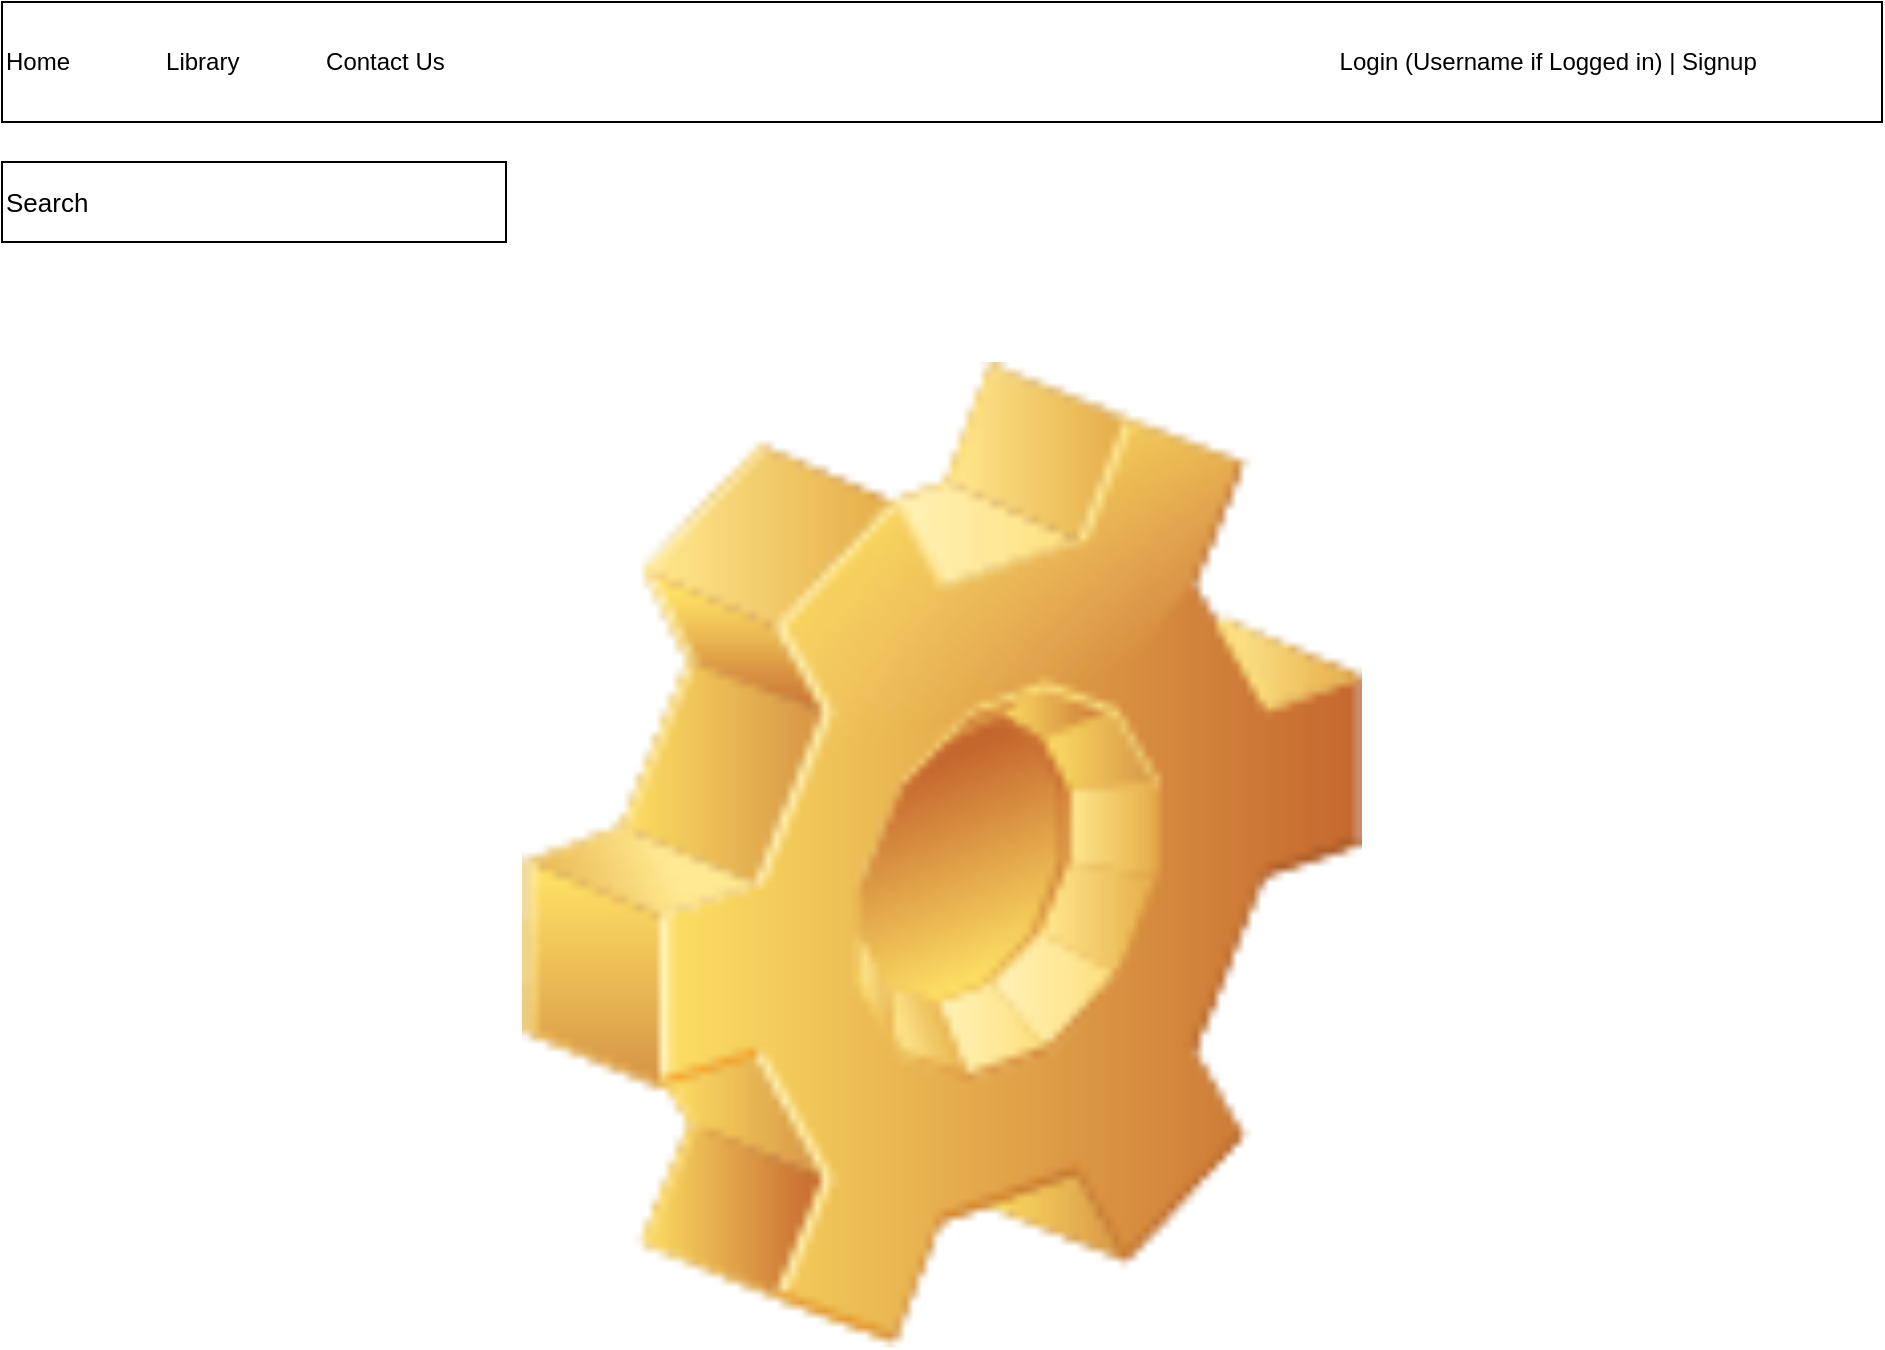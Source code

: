 <mxfile>
    <diagram id="WmTgFoUp7qAfaRWp4kkh" name="Homepage">
        <mxGraphModel dx="1034" dy="1353" grid="1" gridSize="10" guides="1" tooltips="1" connect="1" arrows="1" fold="1" page="1" pageScale="1" pageWidth="1100" pageHeight="850" math="0" shadow="0">
            <root>
                <mxCell id="0"/>
                <mxCell id="1" parent="0"/>
                <mxCell id="Cb-cyOfJFcfhJ2zRgTBf-8" value="" style="shape=image;html=1;verticalLabelPosition=bottom;verticalAlign=top;imageAspect=1;aspect=fixed;image=img/clipart/Gear_128x128.png;fontSize=13;" vertex="1" parent="1">
                    <mxGeometry x="338" y="220" width="420" height="492.69" as="geometry"/>
                </mxCell>
                <mxCell id="2" value="Home&lt;span style=&quot;white-space: pre&quot;&gt;&#9;&lt;/span&gt;&lt;span style=&quot;white-space: pre&quot;&gt;&#9;&lt;/span&gt;Library&lt;span style=&quot;white-space: pre&quot;&gt;&#9;&lt;/span&gt;&lt;span style=&quot;white-space: pre&quot;&gt;&#9;&lt;/span&gt;Contact Us&lt;span style=&quot;white-space: pre&quot;&gt;&#9;&lt;/span&gt;&lt;span style=&quot;white-space: pre&quot;&gt;&#9;&lt;span style=&quot;white-space: pre&quot;&gt;&#9;&lt;/span&gt;&lt;span style=&quot;white-space: pre&quot;&gt;&#9;&lt;/span&gt;&lt;span style=&quot;white-space: pre&quot;&gt;&#9;&lt;/span&gt;&lt;span style=&quot;white-space: pre&quot;&gt;&#9;&lt;/span&gt;&lt;span style=&quot;white-space: pre&quot;&gt;&#9;&lt;/span&gt;&lt;span style=&quot;white-space: pre&quot;&gt;&#9;&lt;/span&gt;&lt;span style=&quot;white-space: pre&quot;&gt;&#9;&lt;/span&gt;&lt;span style=&quot;white-space: pre&quot;&gt;&#9;&lt;/span&gt;&lt;span style=&quot;white-space: pre&quot;&gt;&#9;&lt;/span&gt;&lt;span style=&quot;white-space: pre&quot;&gt;&#9;&lt;/span&gt;&lt;span style=&quot;white-space: pre&quot;&gt;&#9;&lt;/span&gt;&lt;span style=&quot;white-space: pre&quot;&gt;&#9;&lt;/span&gt;&lt;span style=&quot;white-space: pre&quot;&gt;&#9;&lt;/span&gt;&lt;span style=&quot;white-space: pre&quot;&gt;&#9;&lt;/span&gt;&lt;span style=&quot;white-space: pre&quot;&gt;&#9;&lt;/span&gt;L&lt;/span&gt;ogin (Username if Logged in) | Signup" style="rounded=0;whiteSpace=wrap;html=1;align=left;" vertex="1" parent="1">
                    <mxGeometry x="78" y="40" width="940" height="60" as="geometry"/>
                </mxCell>
                <mxCell id="Cb-cyOfJFcfhJ2zRgTBf-9" value="Search" style="rounded=0;whiteSpace=wrap;html=1;fontSize=13;align=left;" vertex="1" parent="1">
                    <mxGeometry x="78" y="120" width="252" height="40" as="geometry"/>
                </mxCell>
            </root>
        </mxGraphModel>
    </diagram>
    <diagram id="BZBxFSYjPAKQxk8nNFtD" name="Library">
        <mxGraphModel dx="1352" dy="1769" grid="1" gridSize="10" guides="1" tooltips="1" connect="1" arrows="1" fold="1" page="1" pageScale="1" pageWidth="1100" pageHeight="850" math="0" shadow="0">
            <root>
                <mxCell id="FzjsS9wOtjrFok200E7d-0"/>
                <mxCell id="FzjsS9wOtjrFok200E7d-1" parent="FzjsS9wOtjrFok200E7d-0"/>
                <mxCell id="FzjsS9wOtjrFok200E7d-2" value="Library" style="text;html=1;strokeColor=none;fillColor=none;align=center;verticalAlign=middle;whiteSpace=wrap;rounded=0;fontSize=40;" vertex="1" parent="FzjsS9wOtjrFok200E7d-1">
                    <mxGeometry x="70" y="30" width="930" height="30" as="geometry"/>
                </mxCell>
                <mxCell id="FzjsS9wOtjrFok200E7d-4" value="Search Bar&lt;br&gt;&lt;br&gt;Advanced Search" style="rounded=0;whiteSpace=wrap;html=1;" vertex="1" parent="FzjsS9wOtjrFok200E7d-1">
                    <mxGeometry x="250" y="74" width="570" height="70" as="geometry"/>
                </mxCell>
                <mxCell id="LdtRJ22ps5Rk2ihJhryB-0" value="&lt;font style=&quot;font-size: 36px&quot;&gt;Results&lt;/font&gt;" style="whiteSpace=wrap;html=1;aspect=fixed;align=center;horizontal=1;labelPosition=center;verticalLabelPosition=top;verticalAlign=bottom;" vertex="1" parent="FzjsS9wOtjrFok200E7d-1">
                    <mxGeometry x="250" y="195" width="570" height="570" as="geometry"/>
                </mxCell>
                <mxCell id="4ty_6kCiVubnt9bN1tZC-1" value="" style="rounded=0;whiteSpace=wrap;html=1;fontSize=36;" vertex="1" parent="FzjsS9wOtjrFok200E7d-1">
                    <mxGeometry x="300" y="260" width="440" height="120" as="geometry"/>
                </mxCell>
                <mxCell id="LdtRJ22ps5Rk2ihJhryB-1" value="Book Link 1" style="text;strokeColor=none;fillColor=none;align=left;verticalAlign=middle;spacingLeft=4;spacingRight=4;overflow=hidden;points=[[0,0.5],[1,0.5]];portConstraint=eastwest;rotatable=0;fontSize=36;" vertex="1" parent="FzjsS9wOtjrFok200E7d-1">
                    <mxGeometry x="300" y="260" width="210" height="60" as="geometry"/>
                </mxCell>
                <mxCell id="-wOU6wTaVR_2ZbnvfJ7c-0" value="" style="rounded=0;whiteSpace=wrap;html=1;fontSize=36;" vertex="1" parent="FzjsS9wOtjrFok200E7d-1">
                    <mxGeometry x="300" y="420" width="440" height="120" as="geometry"/>
                </mxCell>
                <mxCell id="LdtRJ22ps5Rk2ihJhryB-2" value="Book Link 2" style="text;strokeColor=none;fillColor=none;align=left;verticalAlign=middle;spacingLeft=4;spacingRight=4;overflow=hidden;points=[[0,0.5],[1,0.5]];portConstraint=eastwest;rotatable=0;fontSize=36;" vertex="1" parent="FzjsS9wOtjrFok200E7d-1">
                    <mxGeometry x="300" y="420" width="210" height="60" as="geometry"/>
                </mxCell>
                <mxCell id="-wOU6wTaVR_2ZbnvfJ7c-1" value="" style="rounded=0;whiteSpace=wrap;html=1;fontSize=36;" vertex="1" parent="FzjsS9wOtjrFok200E7d-1">
                    <mxGeometry x="300" y="570" width="440" height="120" as="geometry"/>
                </mxCell>
                <mxCell id="LdtRJ22ps5Rk2ihJhryB-3" value="Book Link 3" style="text;strokeColor=none;fillColor=none;align=left;verticalAlign=middle;spacingLeft=4;spacingRight=4;overflow=hidden;points=[[0,0.5],[1,0.5]];portConstraint=eastwest;rotatable=0;fontSize=36;" vertex="1" parent="FzjsS9wOtjrFok200E7d-1">
                    <mxGeometry x="300" y="570" width="210" height="60" as="geometry"/>
                </mxCell>
                <mxCell id="-wOU6wTaVR_2ZbnvfJ7c-2" value="&lt;h1 style=&quot;font-size: 13px&quot;&gt;Get Route&lt;/h1&gt;&lt;div&gt;Get to display search results&lt;/div&gt;&lt;div&gt;&lt;br&gt;&lt;/div&gt;&lt;div&gt;Results are Linkable&lt;/div&gt;&lt;div&gt;&lt;span style=&quot;white-space: pre&quot;&gt;&#9;&lt;/span&gt;Renders to own book &lt;span style=&quot;white-space: pre&quot;&gt;&#9;&lt;/span&gt;page&lt;br&gt;&lt;/div&gt;" style="text;html=1;strokeColor=none;fillColor=none;spacing=5;spacingTop=-20;whiteSpace=wrap;overflow=hidden;rounded=0;fontSize=13;" vertex="1" parent="FzjsS9wOtjrFok200E7d-1">
                    <mxGeometry x="880" y="195" width="190" height="120" as="geometry"/>
                </mxCell>
            </root>
        </mxGraphModel>
    </diagram>
    <diagram id="tKnISiqLFTTlk71kXn4B" name="Book Information">
        <mxGraphModel dx="733" dy="958" grid="1" gridSize="10" guides="1" tooltips="1" connect="1" arrows="1" fold="1" page="1" pageScale="1" pageWidth="1100" pageHeight="850" math="0" shadow="0">
            <root>
                <mxCell id="0jnTt7foeNBAJdi-NBAz-0"/>
                <mxCell id="0jnTt7foeNBAJdi-NBAz-1" parent="0jnTt7foeNBAJdi-NBAz-0"/>
                <mxCell id="0jnTt7foeNBAJdi-NBAz-2" value="Book Information" style="text;strokeColor=none;fillColor=none;html=1;fontSize=24;fontStyle=1;verticalAlign=middle;align=center;" vertex="1" parent="0jnTt7foeNBAJdi-NBAz-1">
                    <mxGeometry x="500" y="50" width="100" height="40" as="geometry"/>
                </mxCell>
                <mxCell id="doPDYhhbyZ0pPeEzBOpt-0" value="&lt;span style=&quot;color: rgb(240 , 240 , 240) ; font-style: normal ; font-weight: 400 ; letter-spacing: normal ; text-align: left ; text-indent: 0px ; text-transform: none ; word-spacing: 0px ; font-family: &amp;#34;helvetica&amp;#34; ; font-size: 12px ; background-color: rgb(42 , 42 , 42) ; display: inline ; float: none&quot;&gt;&amp;nbsp;&amp;nbsp;&amp;nbsp;&amp;nbsp;&amp;nbsp;&amp;nbsp;&amp;nbsp;&amp;nbsp;Checked In (true/false)&lt;/span&gt;&lt;br style=&quot;color: rgb(240 , 240 , 240) ; font-style: normal ; font-weight: 400 ; letter-spacing: normal ; text-align: left ; text-indent: 0px ; text-transform: none ; word-spacing: 0px ; padding: 0px ; margin: 0px ; font-family: &amp;#34;helvetica&amp;#34; ; font-size: 12px ; background-color: rgb(42 , 42 , 42)&quot;&gt;&lt;span style=&quot;color: rgb(240 , 240 , 240) ; font-style: normal ; font-weight: 400 ; letter-spacing: normal ; text-align: left ; text-indent: 0px ; text-transform: none ; word-spacing: 0px ; font-family: &amp;#34;helvetica&amp;#34; ; font-size: 12px ; background-color: rgb(42 , 42 , 42) ; display: inline ; float: none&quot;&gt;&amp;nbsp;&amp;nbsp;&amp;nbsp;&amp;nbsp;&amp;nbsp;&amp;nbsp;&amp;nbsp;&amp;nbsp;Title&lt;/span&gt;&lt;br style=&quot;color: rgb(240 , 240 , 240) ; font-style: normal ; font-weight: 400 ; letter-spacing: normal ; text-align: left ; text-indent: 0px ; text-transform: none ; word-spacing: 0px ; padding: 0px ; margin: 0px ; font-family: &amp;#34;helvetica&amp;#34; ; font-size: 12px ; background-color: rgb(42 , 42 , 42)&quot;&gt;&lt;span style=&quot;color: rgb(240 , 240 , 240) ; font-style: normal ; font-weight: 400 ; letter-spacing: normal ; text-align: left ; text-indent: 0px ; text-transform: none ; word-spacing: 0px ; font-family: &amp;#34;helvetica&amp;#34; ; font-size: 12px ; background-color: rgb(42 , 42 , 42) ; display: inline ; float: none&quot;&gt;&amp;nbsp;&amp;nbsp;&amp;nbsp;&amp;nbsp;&amp;nbsp;&amp;nbsp;&amp;nbsp;&amp;nbsp;Author&lt;/span&gt;&lt;br style=&quot;color: rgb(240 , 240 , 240) ; font-style: normal ; font-weight: 400 ; letter-spacing: normal ; text-align: left ; text-indent: 0px ; text-transform: none ; word-spacing: 0px ; padding: 0px ; margin: 0px ; font-family: &amp;#34;helvetica&amp;#34; ; font-size: 12px ; background-color: rgb(42 , 42 , 42)&quot;&gt;&lt;span style=&quot;color: rgb(240 , 240 , 240) ; font-style: normal ; font-weight: 400 ; letter-spacing: normal ; text-align: left ; text-indent: 0px ; text-transform: none ; word-spacing: 0px ; font-family: &amp;#34;helvetica&amp;#34; ; font-size: 12px ; background-color: rgb(42 , 42 , 42) ; display: inline ; float: none&quot;&gt;&amp;nbsp;&amp;nbsp;&amp;nbsp;&amp;nbsp;&amp;nbsp;&amp;nbsp;&amp;nbsp;&amp;nbsp;Genre&lt;/span&gt;&lt;br style=&quot;color: rgb(240 , 240 , 240) ; font-style: normal ; font-weight: 400 ; letter-spacing: normal ; text-align: left ; text-indent: 0px ; text-transform: none ; word-spacing: 0px ; padding: 0px ; margin: 0px ; font-family: &amp;#34;helvetica&amp;#34; ; font-size: 12px ; background-color: rgb(42 , 42 , 42)&quot;&gt;&lt;span style=&quot;color: rgb(240 , 240 , 240) ; font-style: normal ; font-weight: 400 ; letter-spacing: normal ; text-align: left ; text-indent: 0px ; text-transform: none ; word-spacing: 0px ; font-family: &amp;#34;helvetica&amp;#34; ; font-size: 12px ; background-color: rgb(42 , 42 , 42) ; display: inline ; float: none&quot;&gt;&amp;nbsp;&amp;nbsp;&amp;nbsp;&amp;nbsp;&amp;nbsp;&amp;nbsp;&amp;nbsp;&amp;nbsp;Audilbe&lt;br&gt;&lt;span&gt;&#9;&lt;/span&gt;&lt;span style=&quot;white-space: pre&quot;&gt;&#9;&lt;/span&gt;New Arrival?&lt;br&gt;&lt;span&gt;&#9;&lt;/span&gt;&lt;span style=&quot;white-space: pre&quot;&gt;&#9;&lt;/span&gt;Good Reads Rating(3rd Party)&lt;/span&gt;" style="text;whiteSpace=wrap;html=1;fontSize=13;labelBorderColor=default;" vertex="1" parent="0jnTt7foeNBAJdi-NBAz-1">
                    <mxGeometry x="450" y="120" width="350" height="130" as="geometry"/>
                </mxCell>
                <mxCell id="gfEfy3_q-xKirZb5Mpi7-0" value="Reserve Book" style="text;html=1;strokeColor=none;fillColor=none;align=center;verticalAlign=middle;whiteSpace=wrap;rounded=0;fontSize=13;labelBorderColor=default;" vertex="1" parent="0jnTt7foeNBAJdi-NBAz-1">
                    <mxGeometry x="450" y="260" width="60" height="30" as="geometry"/>
                </mxCell>
                <mxCell id="b6j1OsDqUVRunohXqBW2-0" value="Back to Home" style="text;html=1;strokeColor=none;fillColor=none;align=center;verticalAlign=middle;whiteSpace=wrap;rounded=0;fontSize=13;labelBorderColor=default;" vertex="1" parent="0jnTt7foeNBAJdi-NBAz-1">
                    <mxGeometry x="490" y="310" width="60" height="30" as="geometry"/>
                </mxCell>
                <mxCell id="b6j1OsDqUVRunohXqBW2-1" value="Out of stock" style="text;html=1;strokeColor=none;fillColor=none;align=center;verticalAlign=middle;whiteSpace=wrap;rounded=0;fontSize=13;labelBorderColor=default;" vertex="1" parent="0jnTt7foeNBAJdi-NBAz-1">
                    <mxGeometry x="490" y="360" width="60" height="30" as="geometry"/>
                </mxCell>
                <mxCell id="b6j1OsDqUVRunohXqBW2-2" value="(If the user isn't logged in.)" style="text;html=1;align=left;verticalAlign=middle;resizable=0;points=[];autosize=1;strokeColor=none;fillColor=none;fontSize=13;" vertex="1" parent="0jnTt7foeNBAJdi-NBAz-1">
                    <mxGeometry x="560" y="315" width="170" height="20" as="geometry"/>
                </mxCell>
                <mxCell id="whIsqVOUuPD_EJ6hI2y8-0" value="&lt;span style=&quot;color: rgb(240 , 240 , 240) ; font-family: &amp;#34;helvetica&amp;#34; ; font-size: 13px ; font-style: normal ; font-weight: 400 ; letter-spacing: normal ; text-align: left ; text-indent: 0px ; text-transform: none ; word-spacing: 0px ; background-color: rgb(42 , 42 , 42) ; display: inline ; float: none&quot;&gt;(If the book is not available.)&lt;/span&gt;" style="text;whiteSpace=wrap;html=1;fontSize=13;" vertex="1" parent="0jnTt7foeNBAJdi-NBAz-1">
                    <mxGeometry x="560" y="360" width="180" height="30" as="geometry"/>
                </mxCell>
                <mxCell id="whIsqVOUuPD_EJ6hI2y8-2" value="" style="edgeStyle=segmentEdgeStyle;endArrow=classic;html=1;fontSize=13;entryX=0;entryY=0.5;entryDx=0;entryDy=0;" edge="1" parent="0jnTt7foeNBAJdi-NBAz-1" target="b6j1OsDqUVRunohXqBW2-0">
                    <mxGeometry width="50" height="50" relative="1" as="geometry">
                        <mxPoint x="470" y="300" as="sourcePoint"/>
                        <mxPoint x="620" y="290" as="targetPoint"/>
                        <Array as="points">
                            <mxPoint x="470" y="290"/>
                            <mxPoint x="470" y="325"/>
                        </Array>
                    </mxGeometry>
                </mxCell>
                <mxCell id="whIsqVOUuPD_EJ6hI2y8-3" value="" style="edgeStyle=segmentEdgeStyle;endArrow=classic;html=1;fontSize=13;entryX=0;entryY=0.5;entryDx=0;entryDy=0;" edge="1" parent="0jnTt7foeNBAJdi-NBAz-1" target="b6j1OsDqUVRunohXqBW2-1">
                    <mxGeometry width="50" height="50" relative="1" as="geometry">
                        <mxPoint x="470" y="292" as="sourcePoint"/>
                        <mxPoint x="500" y="335" as="targetPoint"/>
                        <Array as="points">
                            <mxPoint x="470" y="375"/>
                        </Array>
                    </mxGeometry>
                </mxCell>
            </root>
        </mxGraphModel>
    </diagram>
    <diagram id="WFzQPZniTnoVCTHp5i27" name="Models">
        <mxGraphModel dx="879" dy="1150" grid="1" gridSize="10" guides="1" tooltips="1" connect="1" arrows="1" fold="1" page="1" pageScale="1" pageWidth="1100" pageHeight="850" math="0" shadow="0">
            <root>
                <mxCell id="gJIMmy8jtHoKGoFDTAei-0"/>
                <mxCell id="gJIMmy8jtHoKGoFDTAei-1" parent="gJIMmy8jtHoKGoFDTAei-0"/>
                <mxCell id="gJIMmy8jtHoKGoFDTAei-2" value="Users" style="swimlane;fontStyle=0;childLayout=stackLayout;horizontal=1;startSize=30;horizontalStack=0;resizeParent=1;resizeParentMax=0;resizeLast=0;collapsible=1;marginBottom=0;fontSize=13;" vertex="1" parent="gJIMmy8jtHoKGoFDTAei-1">
                    <mxGeometry x="140" y="130" width="142.33" height="120" as="geometry"/>
                </mxCell>
                <mxCell id="gJIMmy8jtHoKGoFDTAei-3" value="Name" style="text;strokeColor=none;fillColor=none;align=left;verticalAlign=middle;spacingLeft=4;spacingRight=4;overflow=hidden;points=[[0,0.5],[1,0.5]];portConstraint=eastwest;rotatable=0;fontSize=13;" vertex="1" parent="gJIMmy8jtHoKGoFDTAei-2">
                    <mxGeometry y="30" width="142.33" height="30" as="geometry"/>
                </mxCell>
                <mxCell id="gJIMmy8jtHoKGoFDTAei-4" value="Password" style="text;strokeColor=none;fillColor=none;align=left;verticalAlign=middle;spacingLeft=4;spacingRight=4;overflow=hidden;points=[[0,0.5],[1,0.5]];portConstraint=eastwest;rotatable=0;fontSize=13;" vertex="1" parent="gJIMmy8jtHoKGoFDTAei-2">
                    <mxGeometry y="60" width="142.33" height="30" as="geometry"/>
                </mxCell>
                <mxCell id="gJIMmy8jtHoKGoFDTAei-5" value="ID" style="text;strokeColor=none;fillColor=none;align=left;verticalAlign=middle;spacingLeft=4;spacingRight=4;overflow=hidden;points=[[0,0.5],[1,0.5]];portConstraint=eastwest;rotatable=0;fontSize=13;" vertex="1" parent="gJIMmy8jtHoKGoFDTAei-2">
                    <mxGeometry y="90" width="142.33" height="30" as="geometry"/>
                </mxCell>
                <mxCell id="gJIMmy8jtHoKGoFDTAei-6" value="Books" style="swimlane;fontStyle=0;childLayout=stackLayout;horizontal=1;startSize=30;horizontalStack=0;resizeParent=1;resizeParentMax=0;resizeLast=0;collapsible=1;marginBottom=0;fontSize=13;" vertex="1" parent="gJIMmy8jtHoKGoFDTAei-1">
                    <mxGeometry x="360" y="130" width="200" height="360" as="geometry"/>
                </mxCell>
                <mxCell id="lQjS7vXRfjicb-7zEnJI-0" value="&lt;span style=&quot;color: rgb(240 , 240 , 240) ; font-family: &amp;#34;helvetica&amp;#34; ; font-size: 12px ; font-style: normal ; font-weight: 400 ; letter-spacing: normal ; text-align: left ; text-indent: 0px ; text-transform: none ; word-spacing: 0px ; background-color: rgb(42 , 42 , 42) ; display: inline ; float: none&quot;&gt;&amp;nbsp;&amp;nbsp;&amp;nbsp;&amp;nbsp;&amp;nbsp;&amp;nbsp;&amp;nbsp;&amp;nbsp;In Stock (true/false)&lt;/span&gt;&lt;br style=&quot;padding: 0px ; margin: 0px ; color: rgb(240 , 240 , 240) ; font-family: &amp;#34;helvetica&amp;#34; ; font-size: 12px ; font-style: normal ; font-weight: 400 ; letter-spacing: normal ; text-align: left ; text-indent: 0px ; text-transform: none ; word-spacing: 0px ; background-color: rgb(42 , 42 , 42)&quot;&gt;&lt;span style=&quot;color: rgb(240 , 240 , 240) ; font-family: &amp;#34;helvetica&amp;#34; ; font-size: 12px ; font-style: normal ; font-weight: 400 ; letter-spacing: normal ; text-align: left ; text-indent: 0px ; text-transform: none ; word-spacing: 0px ; background-color: rgb(42 , 42 , 42) ; display: inline ; float: none&quot;&gt;&amp;nbsp;&amp;nbsp;&amp;nbsp;&amp;nbsp;&amp;nbsp;&amp;nbsp;&amp;nbsp;&amp;nbsp;Title&lt;/span&gt;&lt;br style=&quot;padding: 0px ; margin: 0px ; color: rgb(240 , 240 , 240) ; font-family: &amp;#34;helvetica&amp;#34; ; font-size: 12px ; font-style: normal ; font-weight: 400 ; letter-spacing: normal ; text-align: left ; text-indent: 0px ; text-transform: none ; word-spacing: 0px ; background-color: rgb(42 , 42 , 42)&quot;&gt;&lt;span style=&quot;color: rgb(240 , 240 , 240) ; font-family: &amp;#34;helvetica&amp;#34; ; font-size: 12px ; font-style: normal ; font-weight: 400 ; letter-spacing: normal ; text-align: left ; text-indent: 0px ; text-transform: none ; word-spacing: 0px ; background-color: rgb(42 , 42 , 42) ; display: inline ; float: none&quot;&gt;&amp;nbsp;&amp;nbsp;&amp;nbsp;&amp;nbsp;&amp;nbsp;&amp;nbsp;&amp;nbsp;&amp;nbsp;Author&lt;/span&gt;&lt;br style=&quot;padding: 0px ; margin: 0px ; color: rgb(240 , 240 , 240) ; font-family: &amp;#34;helvetica&amp;#34; ; font-size: 12px ; font-style: normal ; font-weight: 400 ; letter-spacing: normal ; text-align: left ; text-indent: 0px ; text-transform: none ; word-spacing: 0px ; background-color: rgb(42 , 42 , 42)&quot;&gt;&lt;span style=&quot;color: rgb(240 , 240 , 240) ; font-family: &amp;#34;helvetica&amp;#34; ; font-size: 12px ; font-style: normal ; font-weight: 400 ; letter-spacing: normal ; text-align: left ; text-indent: 0px ; text-transform: none ; word-spacing: 0px ; background-color: rgb(42 , 42 , 42) ; display: inline ; float: none&quot;&gt;&amp;nbsp;&amp;nbsp;&amp;nbsp;&amp;nbsp;&amp;nbsp;&amp;nbsp;&amp;nbsp;&amp;nbsp;Genre&lt;/span&gt;&lt;br style=&quot;padding: 0px ; margin: 0px ; color: rgb(240 , 240 , 240) ; font-family: &amp;#34;helvetica&amp;#34; ; font-size: 12px ; font-style: normal ; font-weight: 400 ; letter-spacing: normal ; text-align: left ; text-indent: 0px ; text-transform: none ; word-spacing: 0px ; background-color: rgb(42 , 42 , 42)&quot;&gt;&lt;span style=&quot;color: rgb(240 , 240 , 240) ; font-family: &amp;#34;helvetica&amp;#34; ; font-size: 12px ; font-style: normal ; font-weight: 400 ; letter-spacing: normal ; text-align: left ; text-indent: 0px ; text-transform: none ; word-spacing: 0px ; background-color: rgb(42 , 42 , 42) ; display: inline ; float: none&quot;&gt;&amp;nbsp;&amp;nbsp;&amp;nbsp;&amp;nbsp;&amp;nbsp;&amp;nbsp;&amp;nbsp;&amp;nbsp;Audilbe&lt;br&gt;&lt;span style=&quot;white-space: pre&quot;&gt;&#9;&lt;/span&gt;New Arrival?&lt;br&gt;&lt;span style=&quot;white-space: pre&quot;&gt;&#9;&lt;/span&gt;Good Reads (3rd Party)&lt;br&gt;&lt;/span&gt;" style="text;whiteSpace=wrap;html=1;fontSize=36;" vertex="1" parent="gJIMmy8jtHoKGoFDTAei-6">
                    <mxGeometry y="30" width="200" height="330" as="geometry"/>
                </mxCell>
                <mxCell id="gJIMmy8jtHoKGoFDTAei-14" value="Checkout Books" style="text;strokeColor=none;fillColor=none;align=left;verticalAlign=middle;spacingLeft=4;spacingRight=4;overflow=hidden;points=[[0,0.5],[1,0.5]];portConstraint=eastwest;rotatable=0;fontSize=13;" vertex="1" parent="gJIMmy8jtHoKGoFDTAei-1">
                    <mxGeometry x="140" y="250" width="142.33" height="70" as="geometry"/>
                </mxCell>
                <mxCell id="lQjS7vXRfjicb-7zEnJI-1" value="Users can have many books" style="text;html=1;strokeColor=none;fillColor=none;align=center;verticalAlign=middle;whiteSpace=wrap;rounded=0;fontSize=13;" vertex="1" parent="gJIMmy8jtHoKGoFDTAei-1">
                    <mxGeometry x="140" y="340" width="120" height="30" as="geometry"/>
                </mxCell>
                <mxCell id="lQjS7vXRfjicb-7zEnJI-2" value="A book can only have one user" style="text;html=1;align=center;verticalAlign=middle;resizable=0;points=[];autosize=1;strokeColor=none;fillColor=none;fontSize=13;" vertex="1" parent="gJIMmy8jtHoKGoFDTAei-1">
                    <mxGeometry x="360" y="500" width="190" height="20" as="geometry"/>
                </mxCell>
                <mxCell id="yBpSUA9jfxCcYGik6rWB-0" value="Checkout Limit (TBD)" style="text;strokeColor=none;fillColor=none;align=left;verticalAlign=middle;spacingLeft=4;spacingRight=4;overflow=hidden;points=[[0,0.5],[1,0.5]];portConstraint=eastwest;rotatable=0;fontSize=13;" vertex="1" parent="gJIMmy8jtHoKGoFDTAei-1">
                    <mxGeometry x="140" y="380" width="142.33" height="70" as="geometry"/>
                </mxCell>
            </root>
        </mxGraphModel>
    </diagram>
    <diagram id="wwfARPaylD-gr7Zwioe8" name="Page-5">
        <mxGraphModel dx="879" dy="1150" grid="1" gridSize="10" guides="1" tooltips="1" connect="1" arrows="1" fold="1" page="1" pageScale="1" pageWidth="1100" pageHeight="850" math="0" shadow="0">
            <root>
                <mxCell id="yBMcqC7M9m57o5L9N9ml-0"/>
                <mxCell id="yBMcqC7M9m57o5L9N9ml-1" parent="yBMcqC7M9m57o5L9N9ml-0"/>
            </root>
        </mxGraphModel>
    </diagram>
</mxfile>